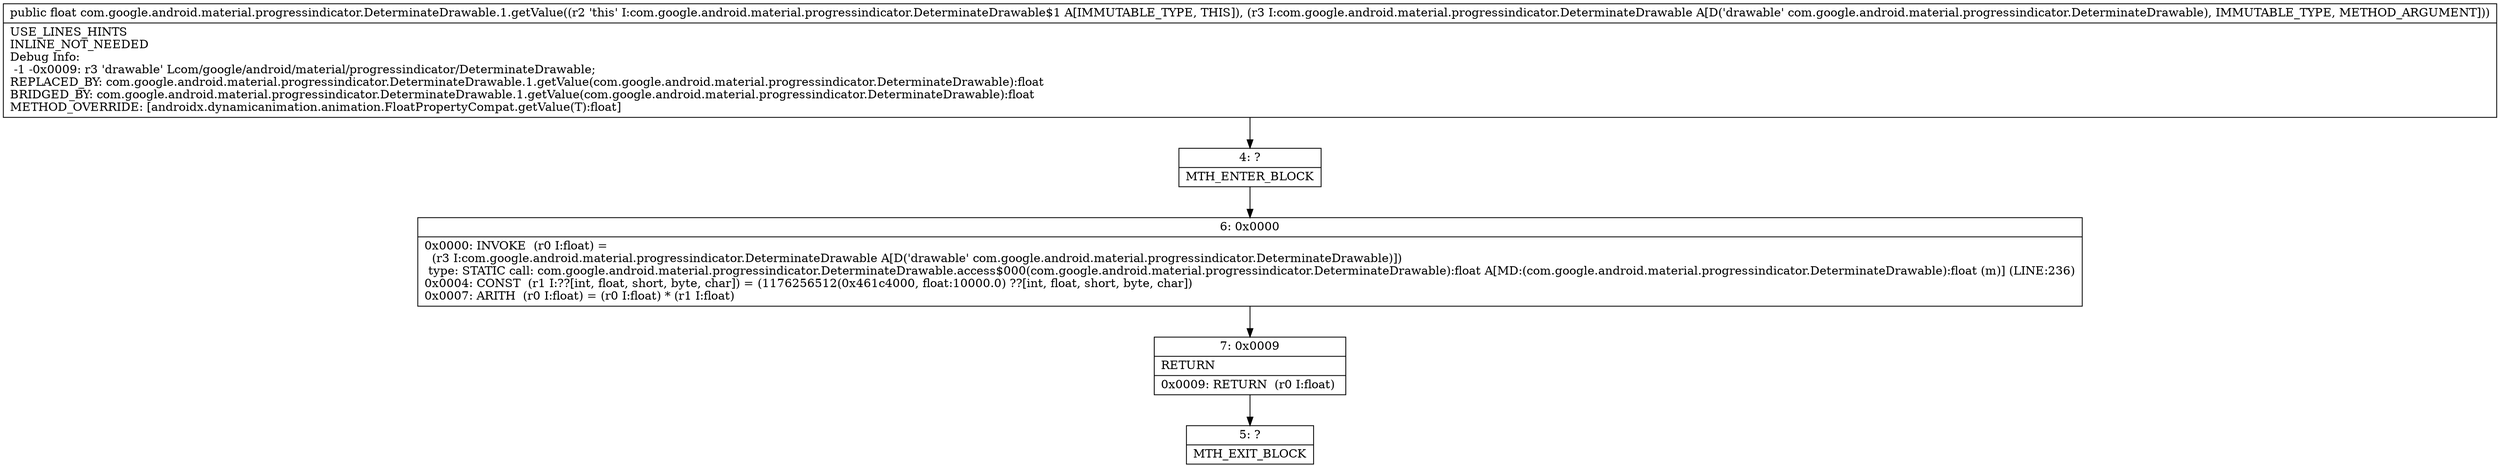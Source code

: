 digraph "CFG forcom.google.android.material.progressindicator.DeterminateDrawable.1.getValue(Lcom\/google\/android\/material\/progressindicator\/DeterminateDrawable;)F" {
Node_4 [shape=record,label="{4\:\ ?|MTH_ENTER_BLOCK\l}"];
Node_6 [shape=record,label="{6\:\ 0x0000|0x0000: INVOKE  (r0 I:float) = \l  (r3 I:com.google.android.material.progressindicator.DeterminateDrawable A[D('drawable' com.google.android.material.progressindicator.DeterminateDrawable)])\l type: STATIC call: com.google.android.material.progressindicator.DeterminateDrawable.access$000(com.google.android.material.progressindicator.DeterminateDrawable):float A[MD:(com.google.android.material.progressindicator.DeterminateDrawable):float (m)] (LINE:236)\l0x0004: CONST  (r1 I:??[int, float, short, byte, char]) = (1176256512(0x461c4000, float:10000.0) ??[int, float, short, byte, char]) \l0x0007: ARITH  (r0 I:float) = (r0 I:float) * (r1 I:float) \l}"];
Node_7 [shape=record,label="{7\:\ 0x0009|RETURN\l|0x0009: RETURN  (r0 I:float) \l}"];
Node_5 [shape=record,label="{5\:\ ?|MTH_EXIT_BLOCK\l}"];
MethodNode[shape=record,label="{public float com.google.android.material.progressindicator.DeterminateDrawable.1.getValue((r2 'this' I:com.google.android.material.progressindicator.DeterminateDrawable$1 A[IMMUTABLE_TYPE, THIS]), (r3 I:com.google.android.material.progressindicator.DeterminateDrawable A[D('drawable' com.google.android.material.progressindicator.DeterminateDrawable), IMMUTABLE_TYPE, METHOD_ARGUMENT]))  | USE_LINES_HINTS\lINLINE_NOT_NEEDED\lDebug Info:\l  \-1 \-0x0009: r3 'drawable' Lcom\/google\/android\/material\/progressindicator\/DeterminateDrawable;\lREPLACED_BY: com.google.android.material.progressindicator.DeterminateDrawable.1.getValue(com.google.android.material.progressindicator.DeterminateDrawable):float\lBRIDGED_BY: com.google.android.material.progressindicator.DeterminateDrawable.1.getValue(com.google.android.material.progressindicator.DeterminateDrawable):float\lMETHOD_OVERRIDE: [androidx.dynamicanimation.animation.FloatPropertyCompat.getValue(T):float]\l}"];
MethodNode -> Node_4;Node_4 -> Node_6;
Node_6 -> Node_7;
Node_7 -> Node_5;
}

